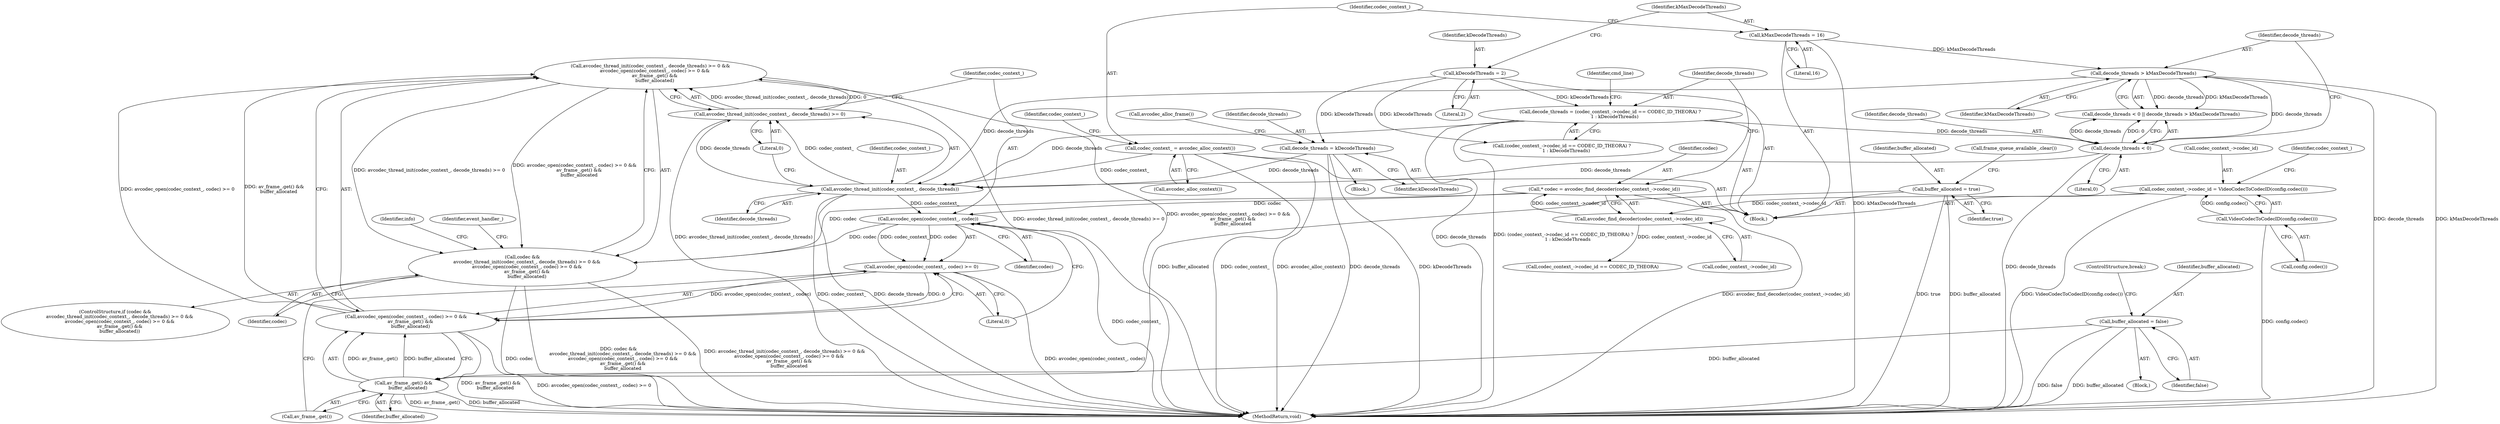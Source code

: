 digraph "0_Chrome_d304b5ec1b16766ea2cb552a27dc14df848d6a0e@API" {
"1000308" [label="(Call,avcodec_thread_init(codec_context_, decode_threads) >= 0 &&\n      avcodec_open(codec_context_, codec) >= 0 &&\n      av_frame_.get() &&\n      buffer_allocated)"];
"1000309" [label="(Call,avcodec_thread_init(codec_context_, decode_threads) >= 0)"];
"1000310" [label="(Call,avcodec_thread_init(codec_context_, decode_threads))"];
"1000114" [label="(Call,codec_context_ = avcodec_alloc_context())"];
"1000222" [label="(Call,decode_threads > kMaxDecodeThreads)"];
"1000219" [label="(Call,decode_threads < 0)"];
"1000193" [label="(Call,decode_threads = (codec_context_->codec_id == CODEC_ID_THEORA) ?\n      1 : kDecodeThreads)"];
"1000107" [label="(Call,kDecodeThreads = 2)"];
"1000111" [label="(Call,kMaxDecodeThreads = 16)"];
"1000226" [label="(Call,decode_threads = kDecodeThreads)"];
"1000314" [label="(Call,avcodec_open(codec_context_, codec) >= 0 &&\n      av_frame_.get() &&\n      buffer_allocated)"];
"1000315" [label="(Call,avcodec_open(codec_context_, codec) >= 0)"];
"1000316" [label="(Call,avcodec_open(codec_context_, codec))"];
"1000186" [label="(Call,* codec = avcodec_find_decoder(codec_context_->codec_id))"];
"1000188" [label="(Call,avcodec_find_decoder(codec_context_->codec_id))"];
"1000127" [label="(Call,codec_context_->codec_id = VideoCodecToCodecID(config.codec()))"];
"1000131" [label="(Call,VideoCodecToCodecID(config.codec()))"];
"1000320" [label="(Call,av_frame_.get() &&\n      buffer_allocated)"];
"1000299" [label="(Call,buffer_allocated = false)"];
"1000271" [label="(Call,buffer_allocated = true)"];
"1000306" [label="(Call,codec &&\n      avcodec_thread_init(codec_context_, decode_threads) >= 0 &&\n      avcodec_open(codec_context_, codec) >= 0 &&\n      av_frame_.get() &&\n      buffer_allocated)"];
"1000306" [label="(Call,codec &&\n      avcodec_thread_init(codec_context_, decode_threads) >= 0 &&\n      avcodec_open(codec_context_, codec) >= 0 &&\n      av_frame_.get() &&\n      buffer_allocated)"];
"1000334" [label="(MethodReturn,void)"];
"1000193" [label="(Call,decode_threads = (codec_context_->codec_id == CODEC_ID_THEORA) ?\n      1 : kDecodeThreads)"];
"1000219" [label="(Call,decode_threads < 0)"];
"1000218" [label="(Call,decode_threads < 0 || decode_threads > kMaxDecodeThreads)"];
"1000314" [label="(Call,avcodec_open(codec_context_, codec) >= 0 &&\n      av_frame_.get() &&\n      buffer_allocated)"];
"1000322" [label="(Identifier,buffer_allocated)"];
"1000274" [label="(Call,frame_queue_available_.clear())"];
"1000321" [label="(Call,av_frame_.get())"];
"1000111" [label="(Call,kMaxDecodeThreads = 16)"];
"1000113" [label="(Literal,16)"];
"1000119" [label="(Identifier,codec_context_)"];
"1000310" [label="(Call,avcodec_thread_init(codec_context_, decode_threads))"];
"1000311" [label="(Identifier,codec_context_)"];
"1000271" [label="(Call,buffer_allocated = true)"];
"1000114" [label="(Call,codec_context_ = avcodec_alloc_context())"];
"1000317" [label="(Identifier,codec_context_)"];
"1000300" [label="(Identifier,buffer_allocated)"];
"1000320" [label="(Call,av_frame_.get() &&\n      buffer_allocated)"];
"1000298" [label="(Block,)"];
"1000307" [label="(Identifier,codec)"];
"1000105" [label="(Block,)"];
"1000132" [label="(Call,config.codec())"];
"1000224" [label="(Identifier,kMaxDecodeThreads)"];
"1000230" [label="(Call,avcodec_alloc_frame())"];
"1000273" [label="(Identifier,true)"];
"1000312" [label="(Identifier,decode_threads)"];
"1000326" [label="(Identifier,info)"];
"1000115" [label="(Identifier,codec_context_)"];
"1000189" [label="(Call,codec_context_->codec_id)"];
"1000313" [label="(Literal,0)"];
"1000220" [label="(Identifier,decode_threads)"];
"1000226" [label="(Call,decode_threads = kDecodeThreads)"];
"1000186" [label="(Call,* codec = avcodec_find_decoder(codec_context_->codec_id))"];
"1000315" [label="(Call,avcodec_open(codec_context_, codec) >= 0)"];
"1000301" [label="(Identifier,false)"];
"1000308" [label="(Call,avcodec_thread_init(codec_context_, decode_threads) >= 0 &&\n      avcodec_open(codec_context_, codec) >= 0 &&\n      av_frame_.get() &&\n      buffer_allocated)"];
"1000135" [label="(Identifier,codec_context_)"];
"1000222" [label="(Call,decode_threads > kMaxDecodeThreads)"];
"1000128" [label="(Call,codec_context_->codec_id)"];
"1000302" [label="(ControlStructure,break;)"];
"1000299" [label="(Call,buffer_allocated = false)"];
"1000116" [label="(Call,avcodec_alloc_context())"];
"1000228" [label="(Identifier,kDecodeThreads)"];
"1000107" [label="(Call,kDecodeThreads = 2)"];
"1000227" [label="(Identifier,decode_threads)"];
"1000188" [label="(Call,avcodec_find_decoder(codec_context_->codec_id))"];
"1000223" [label="(Identifier,decode_threads)"];
"1000187" [label="(Identifier,codec)"];
"1000196" [label="(Call,codec_context_->codec_id == CODEC_ID_THEORA)"];
"1000109" [label="(Literal,2)"];
"1000318" [label="(Identifier,codec)"];
"1000319" [label="(Literal,0)"];
"1000272" [label="(Identifier,buffer_allocated)"];
"1000330" [label="(Identifier,event_handler_)"];
"1000225" [label="(Block,)"];
"1000127" [label="(Call,codec_context_->codec_id = VideoCodecToCodecID(config.codec()))"];
"1000205" [label="(Identifier,cmd_line)"];
"1000112" [label="(Identifier,kMaxDecodeThreads)"];
"1000131" [label="(Call,VideoCodecToCodecID(config.codec()))"];
"1000195" [label="(Call,(codec_context_->codec_id == CODEC_ID_THEORA) ?\n      1 : kDecodeThreads)"];
"1000305" [label="(ControlStructure,if (codec &&\n      avcodec_thread_init(codec_context_, decode_threads) >= 0 &&\n      avcodec_open(codec_context_, codec) >= 0 &&\n      av_frame_.get() &&\n      buffer_allocated))"];
"1000108" [label="(Identifier,kDecodeThreads)"];
"1000221" [label="(Literal,0)"];
"1000316" [label="(Call,avcodec_open(codec_context_, codec))"];
"1000194" [label="(Identifier,decode_threads)"];
"1000309" [label="(Call,avcodec_thread_init(codec_context_, decode_threads) >= 0)"];
"1000308" -> "1000306"  [label="AST: "];
"1000308" -> "1000309"  [label="CFG: "];
"1000308" -> "1000314"  [label="CFG: "];
"1000309" -> "1000308"  [label="AST: "];
"1000314" -> "1000308"  [label="AST: "];
"1000306" -> "1000308"  [label="CFG: "];
"1000308" -> "1000334"  [label="DDG: avcodec_thread_init(codec_context_, decode_threads) >= 0"];
"1000308" -> "1000334"  [label="DDG: avcodec_open(codec_context_, codec) >= 0 &&\n      av_frame_.get() &&\n      buffer_allocated"];
"1000308" -> "1000306"  [label="DDG: avcodec_thread_init(codec_context_, decode_threads) >= 0"];
"1000308" -> "1000306"  [label="DDG: avcodec_open(codec_context_, codec) >= 0 &&\n      av_frame_.get() &&\n      buffer_allocated"];
"1000309" -> "1000308"  [label="DDG: avcodec_thread_init(codec_context_, decode_threads)"];
"1000309" -> "1000308"  [label="DDG: 0"];
"1000314" -> "1000308"  [label="DDG: avcodec_open(codec_context_, codec) >= 0"];
"1000314" -> "1000308"  [label="DDG: av_frame_.get() &&\n      buffer_allocated"];
"1000309" -> "1000313"  [label="CFG: "];
"1000310" -> "1000309"  [label="AST: "];
"1000313" -> "1000309"  [label="AST: "];
"1000317" -> "1000309"  [label="CFG: "];
"1000309" -> "1000334"  [label="DDG: avcodec_thread_init(codec_context_, decode_threads)"];
"1000310" -> "1000309"  [label="DDG: codec_context_"];
"1000310" -> "1000309"  [label="DDG: decode_threads"];
"1000310" -> "1000312"  [label="CFG: "];
"1000311" -> "1000310"  [label="AST: "];
"1000312" -> "1000310"  [label="AST: "];
"1000313" -> "1000310"  [label="CFG: "];
"1000310" -> "1000334"  [label="DDG: decode_threads"];
"1000310" -> "1000334"  [label="DDG: codec_context_"];
"1000114" -> "1000310"  [label="DDG: codec_context_"];
"1000222" -> "1000310"  [label="DDG: decode_threads"];
"1000219" -> "1000310"  [label="DDG: decode_threads"];
"1000193" -> "1000310"  [label="DDG: decode_threads"];
"1000226" -> "1000310"  [label="DDG: decode_threads"];
"1000310" -> "1000316"  [label="DDG: codec_context_"];
"1000114" -> "1000105"  [label="AST: "];
"1000114" -> "1000116"  [label="CFG: "];
"1000115" -> "1000114"  [label="AST: "];
"1000116" -> "1000114"  [label="AST: "];
"1000119" -> "1000114"  [label="CFG: "];
"1000114" -> "1000334"  [label="DDG: codec_context_"];
"1000114" -> "1000334"  [label="DDG: avcodec_alloc_context()"];
"1000222" -> "1000218"  [label="AST: "];
"1000222" -> "1000224"  [label="CFG: "];
"1000223" -> "1000222"  [label="AST: "];
"1000224" -> "1000222"  [label="AST: "];
"1000218" -> "1000222"  [label="CFG: "];
"1000222" -> "1000334"  [label="DDG: decode_threads"];
"1000222" -> "1000334"  [label="DDG: kMaxDecodeThreads"];
"1000222" -> "1000218"  [label="DDG: decode_threads"];
"1000222" -> "1000218"  [label="DDG: kMaxDecodeThreads"];
"1000219" -> "1000222"  [label="DDG: decode_threads"];
"1000111" -> "1000222"  [label="DDG: kMaxDecodeThreads"];
"1000219" -> "1000218"  [label="AST: "];
"1000219" -> "1000221"  [label="CFG: "];
"1000220" -> "1000219"  [label="AST: "];
"1000221" -> "1000219"  [label="AST: "];
"1000223" -> "1000219"  [label="CFG: "];
"1000218" -> "1000219"  [label="CFG: "];
"1000219" -> "1000334"  [label="DDG: decode_threads"];
"1000219" -> "1000218"  [label="DDG: decode_threads"];
"1000219" -> "1000218"  [label="DDG: 0"];
"1000193" -> "1000219"  [label="DDG: decode_threads"];
"1000193" -> "1000105"  [label="AST: "];
"1000193" -> "1000195"  [label="CFG: "];
"1000194" -> "1000193"  [label="AST: "];
"1000195" -> "1000193"  [label="AST: "];
"1000205" -> "1000193"  [label="CFG: "];
"1000193" -> "1000334"  [label="DDG: decode_threads"];
"1000193" -> "1000334"  [label="DDG: (codec_context_->codec_id == CODEC_ID_THEORA) ?\n      1 : kDecodeThreads"];
"1000107" -> "1000193"  [label="DDG: kDecodeThreads"];
"1000107" -> "1000105"  [label="AST: "];
"1000107" -> "1000109"  [label="CFG: "];
"1000108" -> "1000107"  [label="AST: "];
"1000109" -> "1000107"  [label="AST: "];
"1000112" -> "1000107"  [label="CFG: "];
"1000107" -> "1000195"  [label="DDG: kDecodeThreads"];
"1000107" -> "1000226"  [label="DDG: kDecodeThreads"];
"1000111" -> "1000105"  [label="AST: "];
"1000111" -> "1000113"  [label="CFG: "];
"1000112" -> "1000111"  [label="AST: "];
"1000113" -> "1000111"  [label="AST: "];
"1000115" -> "1000111"  [label="CFG: "];
"1000111" -> "1000334"  [label="DDG: kMaxDecodeThreads"];
"1000226" -> "1000225"  [label="AST: "];
"1000226" -> "1000228"  [label="CFG: "];
"1000227" -> "1000226"  [label="AST: "];
"1000228" -> "1000226"  [label="AST: "];
"1000230" -> "1000226"  [label="CFG: "];
"1000226" -> "1000334"  [label="DDG: decode_threads"];
"1000226" -> "1000334"  [label="DDG: kDecodeThreads"];
"1000314" -> "1000315"  [label="CFG: "];
"1000314" -> "1000320"  [label="CFG: "];
"1000315" -> "1000314"  [label="AST: "];
"1000320" -> "1000314"  [label="AST: "];
"1000314" -> "1000334"  [label="DDG: avcodec_open(codec_context_, codec) >= 0"];
"1000314" -> "1000334"  [label="DDG: av_frame_.get() &&\n      buffer_allocated"];
"1000315" -> "1000314"  [label="DDG: avcodec_open(codec_context_, codec)"];
"1000315" -> "1000314"  [label="DDG: 0"];
"1000320" -> "1000314"  [label="DDG: av_frame_.get()"];
"1000320" -> "1000314"  [label="DDG: buffer_allocated"];
"1000315" -> "1000319"  [label="CFG: "];
"1000316" -> "1000315"  [label="AST: "];
"1000319" -> "1000315"  [label="AST: "];
"1000321" -> "1000315"  [label="CFG: "];
"1000315" -> "1000334"  [label="DDG: avcodec_open(codec_context_, codec)"];
"1000316" -> "1000315"  [label="DDG: codec_context_"];
"1000316" -> "1000315"  [label="DDG: codec"];
"1000316" -> "1000318"  [label="CFG: "];
"1000317" -> "1000316"  [label="AST: "];
"1000318" -> "1000316"  [label="AST: "];
"1000319" -> "1000316"  [label="CFG: "];
"1000316" -> "1000334"  [label="DDG: codec_context_"];
"1000316" -> "1000306"  [label="DDG: codec"];
"1000186" -> "1000316"  [label="DDG: codec"];
"1000186" -> "1000105"  [label="AST: "];
"1000186" -> "1000188"  [label="CFG: "];
"1000187" -> "1000186"  [label="AST: "];
"1000188" -> "1000186"  [label="AST: "];
"1000194" -> "1000186"  [label="CFG: "];
"1000186" -> "1000334"  [label="DDG: avcodec_find_decoder(codec_context_->codec_id)"];
"1000188" -> "1000186"  [label="DDG: codec_context_->codec_id"];
"1000186" -> "1000306"  [label="DDG: codec"];
"1000188" -> "1000189"  [label="CFG: "];
"1000189" -> "1000188"  [label="AST: "];
"1000127" -> "1000188"  [label="DDG: codec_context_->codec_id"];
"1000188" -> "1000196"  [label="DDG: codec_context_->codec_id"];
"1000127" -> "1000105"  [label="AST: "];
"1000127" -> "1000131"  [label="CFG: "];
"1000128" -> "1000127"  [label="AST: "];
"1000131" -> "1000127"  [label="AST: "];
"1000135" -> "1000127"  [label="CFG: "];
"1000127" -> "1000334"  [label="DDG: VideoCodecToCodecID(config.codec())"];
"1000131" -> "1000127"  [label="DDG: config.codec()"];
"1000131" -> "1000132"  [label="CFG: "];
"1000132" -> "1000131"  [label="AST: "];
"1000131" -> "1000334"  [label="DDG: config.codec()"];
"1000320" -> "1000321"  [label="CFG: "];
"1000320" -> "1000322"  [label="CFG: "];
"1000321" -> "1000320"  [label="AST: "];
"1000322" -> "1000320"  [label="AST: "];
"1000320" -> "1000334"  [label="DDG: buffer_allocated"];
"1000320" -> "1000334"  [label="DDG: av_frame_.get()"];
"1000299" -> "1000320"  [label="DDG: buffer_allocated"];
"1000271" -> "1000320"  [label="DDG: buffer_allocated"];
"1000299" -> "1000298"  [label="AST: "];
"1000299" -> "1000301"  [label="CFG: "];
"1000300" -> "1000299"  [label="AST: "];
"1000301" -> "1000299"  [label="AST: "];
"1000302" -> "1000299"  [label="CFG: "];
"1000299" -> "1000334"  [label="DDG: false"];
"1000299" -> "1000334"  [label="DDG: buffer_allocated"];
"1000271" -> "1000105"  [label="AST: "];
"1000271" -> "1000273"  [label="CFG: "];
"1000272" -> "1000271"  [label="AST: "];
"1000273" -> "1000271"  [label="AST: "];
"1000274" -> "1000271"  [label="CFG: "];
"1000271" -> "1000334"  [label="DDG: true"];
"1000271" -> "1000334"  [label="DDG: buffer_allocated"];
"1000306" -> "1000305"  [label="AST: "];
"1000306" -> "1000307"  [label="CFG: "];
"1000307" -> "1000306"  [label="AST: "];
"1000326" -> "1000306"  [label="CFG: "];
"1000330" -> "1000306"  [label="CFG: "];
"1000306" -> "1000334"  [label="DDG: codec"];
"1000306" -> "1000334"  [label="DDG: codec &&\n      avcodec_thread_init(codec_context_, decode_threads) >= 0 &&\n      avcodec_open(codec_context_, codec) >= 0 &&\n      av_frame_.get() &&\n      buffer_allocated"];
"1000306" -> "1000334"  [label="DDG: avcodec_thread_init(codec_context_, decode_threads) >= 0 &&\n      avcodec_open(codec_context_, codec) >= 0 &&\n      av_frame_.get() &&\n      buffer_allocated"];
}
